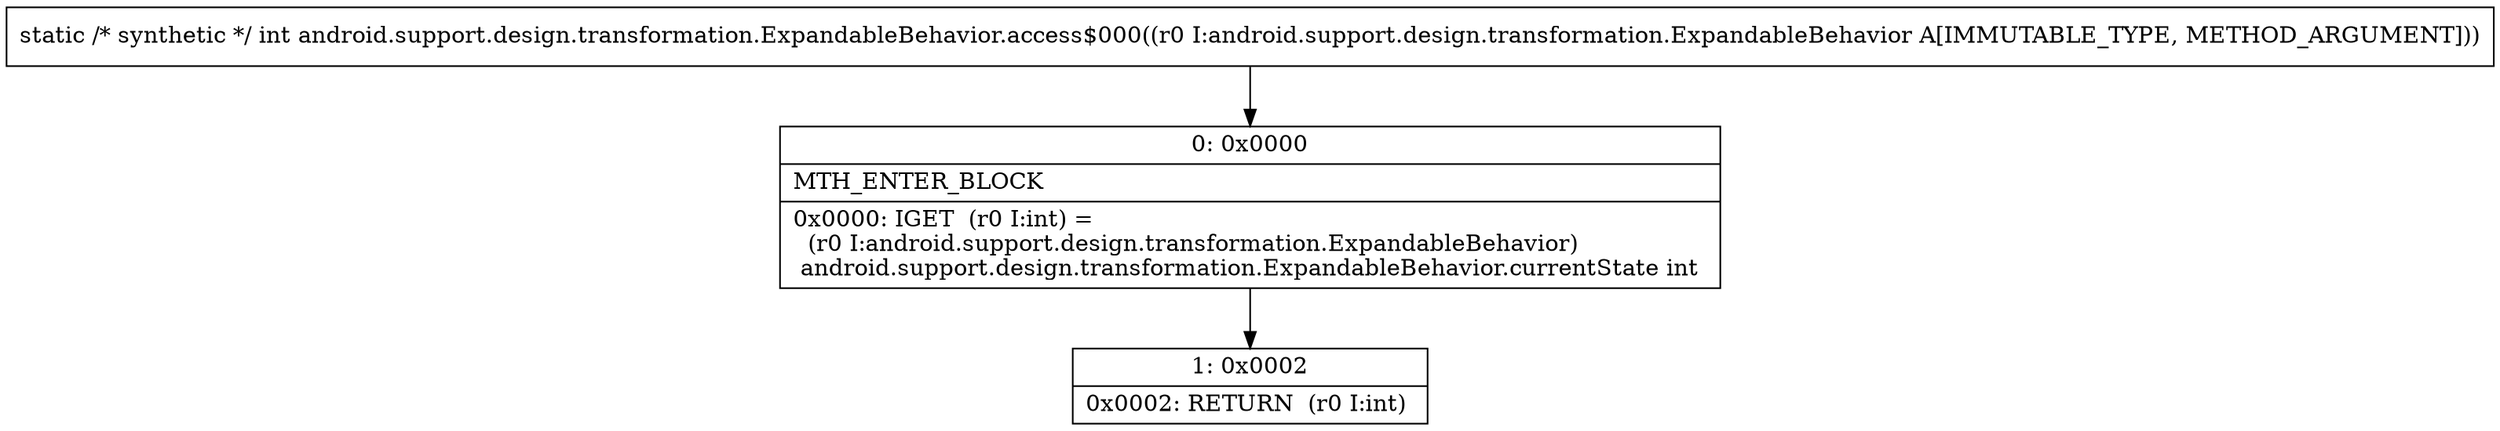digraph "CFG forandroid.support.design.transformation.ExpandableBehavior.access$000(Landroid\/support\/design\/transformation\/ExpandableBehavior;)I" {
Node_0 [shape=record,label="{0\:\ 0x0000|MTH_ENTER_BLOCK\l|0x0000: IGET  (r0 I:int) = \l  (r0 I:android.support.design.transformation.ExpandableBehavior)\l android.support.design.transformation.ExpandableBehavior.currentState int \l}"];
Node_1 [shape=record,label="{1\:\ 0x0002|0x0002: RETURN  (r0 I:int) \l}"];
MethodNode[shape=record,label="{static \/* synthetic *\/ int android.support.design.transformation.ExpandableBehavior.access$000((r0 I:android.support.design.transformation.ExpandableBehavior A[IMMUTABLE_TYPE, METHOD_ARGUMENT])) }"];
MethodNode -> Node_0;
Node_0 -> Node_1;
}


